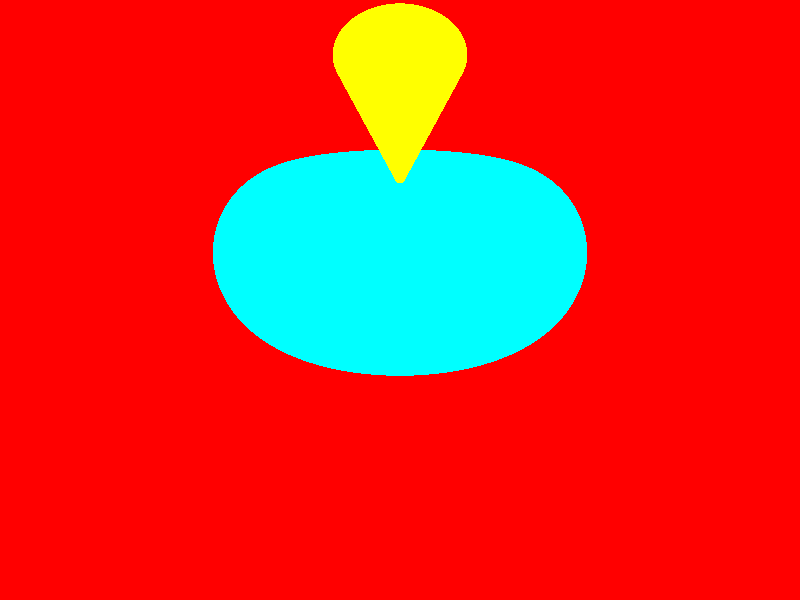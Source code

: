 camera{
location<0,2,-5>
look_at<0,0,0>
}
  
  
background{
rgb<1.5,0,0>   
}

cone{
<0,1,0>//base point 
0//radius of base point 
<0,2,1>//cap point 
.62//radius of cap point
texture{
pigment{
rgb<1.5,4,0>
}
}
}  


torus{
.85//outer radius
.7//inner radius
translate<0,.5,0>
texture{
pigment{
rgb<0,1,3>
}
}
} 


/*cone{
<0,,0>//base point 
.62//radius of base point
<o,1.9,0>//cap point
0//radius of cap point
texture{
pigment{
rgb<1.5,4,0>
}
}
}*/

    
